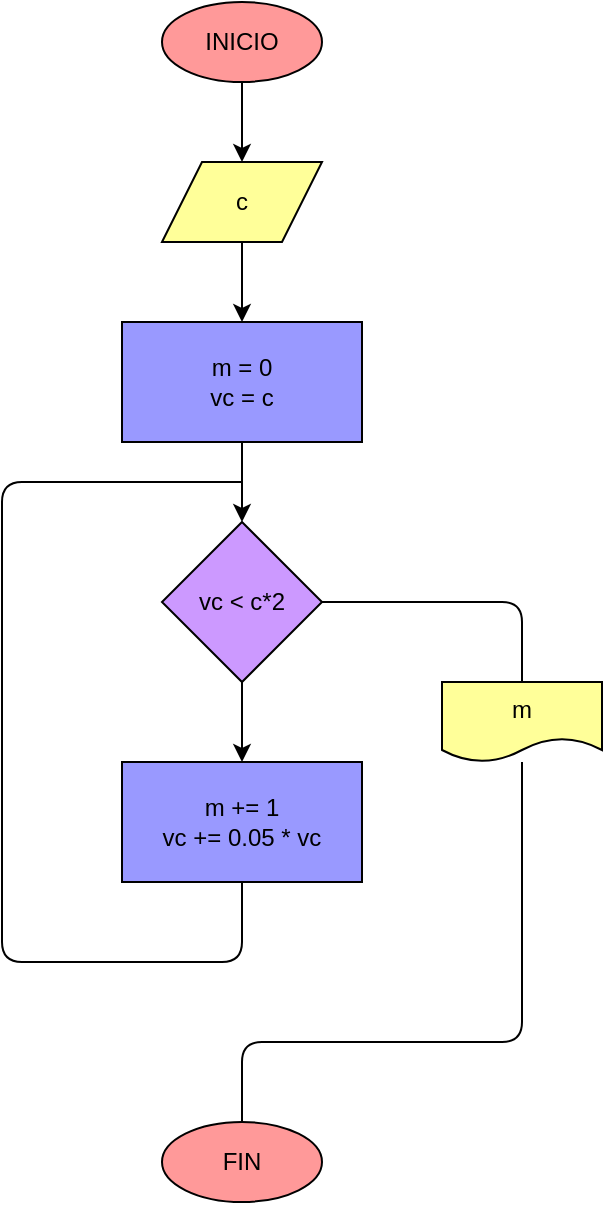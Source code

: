 <mxfile>
    <diagram id="R0BX84P9XsSGVSfWVpnx" name="Página-1">
        <mxGraphModel dx="765" dy="607" grid="1" gridSize="10" guides="1" tooltips="1" connect="1" arrows="1" fold="1" page="1" pageScale="1" pageWidth="827" pageHeight="1169" background="none" math="0" shadow="0">
            <root>
                <mxCell id="0"/>
                <mxCell id="1" parent="0"/>
                <mxCell id="5" value="" style="edgeStyle=none;html=1;fontColor=#000000;strokeColor=#000000;" parent="1" source="2" target="4" edge="1">
                    <mxGeometry relative="1" as="geometry"/>
                </mxCell>
                <mxCell id="2" value="INICIO" style="ellipse;whiteSpace=wrap;html=1;fontColor=#000000;strokeColor=#000000;fillColor=#FF9999;" parent="1" vertex="1">
                    <mxGeometry x="400" y="80" width="80" height="40" as="geometry"/>
                </mxCell>
                <mxCell id="7" value="" style="edgeStyle=none;html=1;fontColor=#000000;strokeColor=#000000;" parent="1" source="4" target="6" edge="1">
                    <mxGeometry relative="1" as="geometry"/>
                </mxCell>
                <mxCell id="4" value="c" style="shape=parallelogram;perimeter=parallelogramPerimeter;whiteSpace=wrap;html=1;fixedSize=1;fontColor=#000000;strokeColor=#000000;fillColor=#FFFF99;" parent="1" vertex="1">
                    <mxGeometry x="400" y="160" width="80" height="40" as="geometry"/>
                </mxCell>
                <mxCell id="9" value="" style="edgeStyle=none;html=1;fontColor=#000000;strokeColor=#000000;" parent="1" source="6" target="8" edge="1">
                    <mxGeometry relative="1" as="geometry"/>
                </mxCell>
                <mxCell id="6" value="m = 0&lt;br&gt;vc = c" style="whiteSpace=wrap;html=1;fontColor=#000000;strokeColor=#000000;fillColor=#9999FF;" parent="1" vertex="1">
                    <mxGeometry x="380" y="240" width="120" height="60" as="geometry"/>
                </mxCell>
                <mxCell id="11" value="" style="edgeStyle=none;html=1;fontColor=#000000;strokeColor=#000000;" parent="1" source="8" target="10" edge="1">
                    <mxGeometry relative="1" as="geometry"/>
                </mxCell>
                <mxCell id="14" value="" style="edgeStyle=orthogonalEdgeStyle;html=1;endArrow=none;endFill=0;entryX=0.5;entryY=0;entryDx=0;entryDy=0;fontColor=#000000;strokeColor=#000000;" edge="1" parent="1" source="8" target="13">
                    <mxGeometry relative="1" as="geometry"/>
                </mxCell>
                <mxCell id="8" value="vc &amp;lt; c*2" style="rhombus;whiteSpace=wrap;html=1;fontColor=#000000;strokeColor=#000000;fillColor=#CC99FF;" parent="1" vertex="1">
                    <mxGeometry x="400" y="340" width="80" height="80" as="geometry"/>
                </mxCell>
                <mxCell id="12" style="edgeStyle=none;html=1;exitX=0.5;exitY=1;exitDx=0;exitDy=0;endArrow=none;endFill=0;fontColor=#000000;strokeColor=#000000;" edge="1" parent="1" source="10">
                    <mxGeometry relative="1" as="geometry">
                        <mxPoint x="440" y="320" as="targetPoint"/>
                        <Array as="points">
                            <mxPoint x="440" y="560"/>
                            <mxPoint x="320" y="560"/>
                            <mxPoint x="320" y="320"/>
                        </Array>
                    </mxGeometry>
                </mxCell>
                <mxCell id="10" value="m += 1&lt;br&gt;vc += 0.05 * vc" style="whiteSpace=wrap;html=1;fontColor=#000000;strokeColor=#000000;fillColor=#9999FF;" parent="1" vertex="1">
                    <mxGeometry x="380" y="460" width="120" height="60" as="geometry"/>
                </mxCell>
                <mxCell id="16" value="" style="edgeStyle=orthogonalEdgeStyle;html=1;endArrow=none;endFill=0;fontColor=#000000;strokeColor=#000000;" edge="1" parent="1" source="13" target="15">
                    <mxGeometry relative="1" as="geometry">
                        <Array as="points">
                            <mxPoint x="580" y="600"/>
                            <mxPoint x="440" y="600"/>
                        </Array>
                    </mxGeometry>
                </mxCell>
                <mxCell id="13" value="m" style="shape=document;whiteSpace=wrap;html=1;boundedLbl=1;fontColor=#000000;strokeColor=#000000;fillColor=#FFFF99;" vertex="1" parent="1">
                    <mxGeometry x="540" y="420" width="80" height="40" as="geometry"/>
                </mxCell>
                <mxCell id="15" value="FIN" style="ellipse;whiteSpace=wrap;html=1;fontColor=#000000;strokeColor=#000000;fillColor=#FF9999;" vertex="1" parent="1">
                    <mxGeometry x="400" y="640" width="80" height="40" as="geometry"/>
                </mxCell>
            </root>
        </mxGraphModel>
    </diagram>
</mxfile>